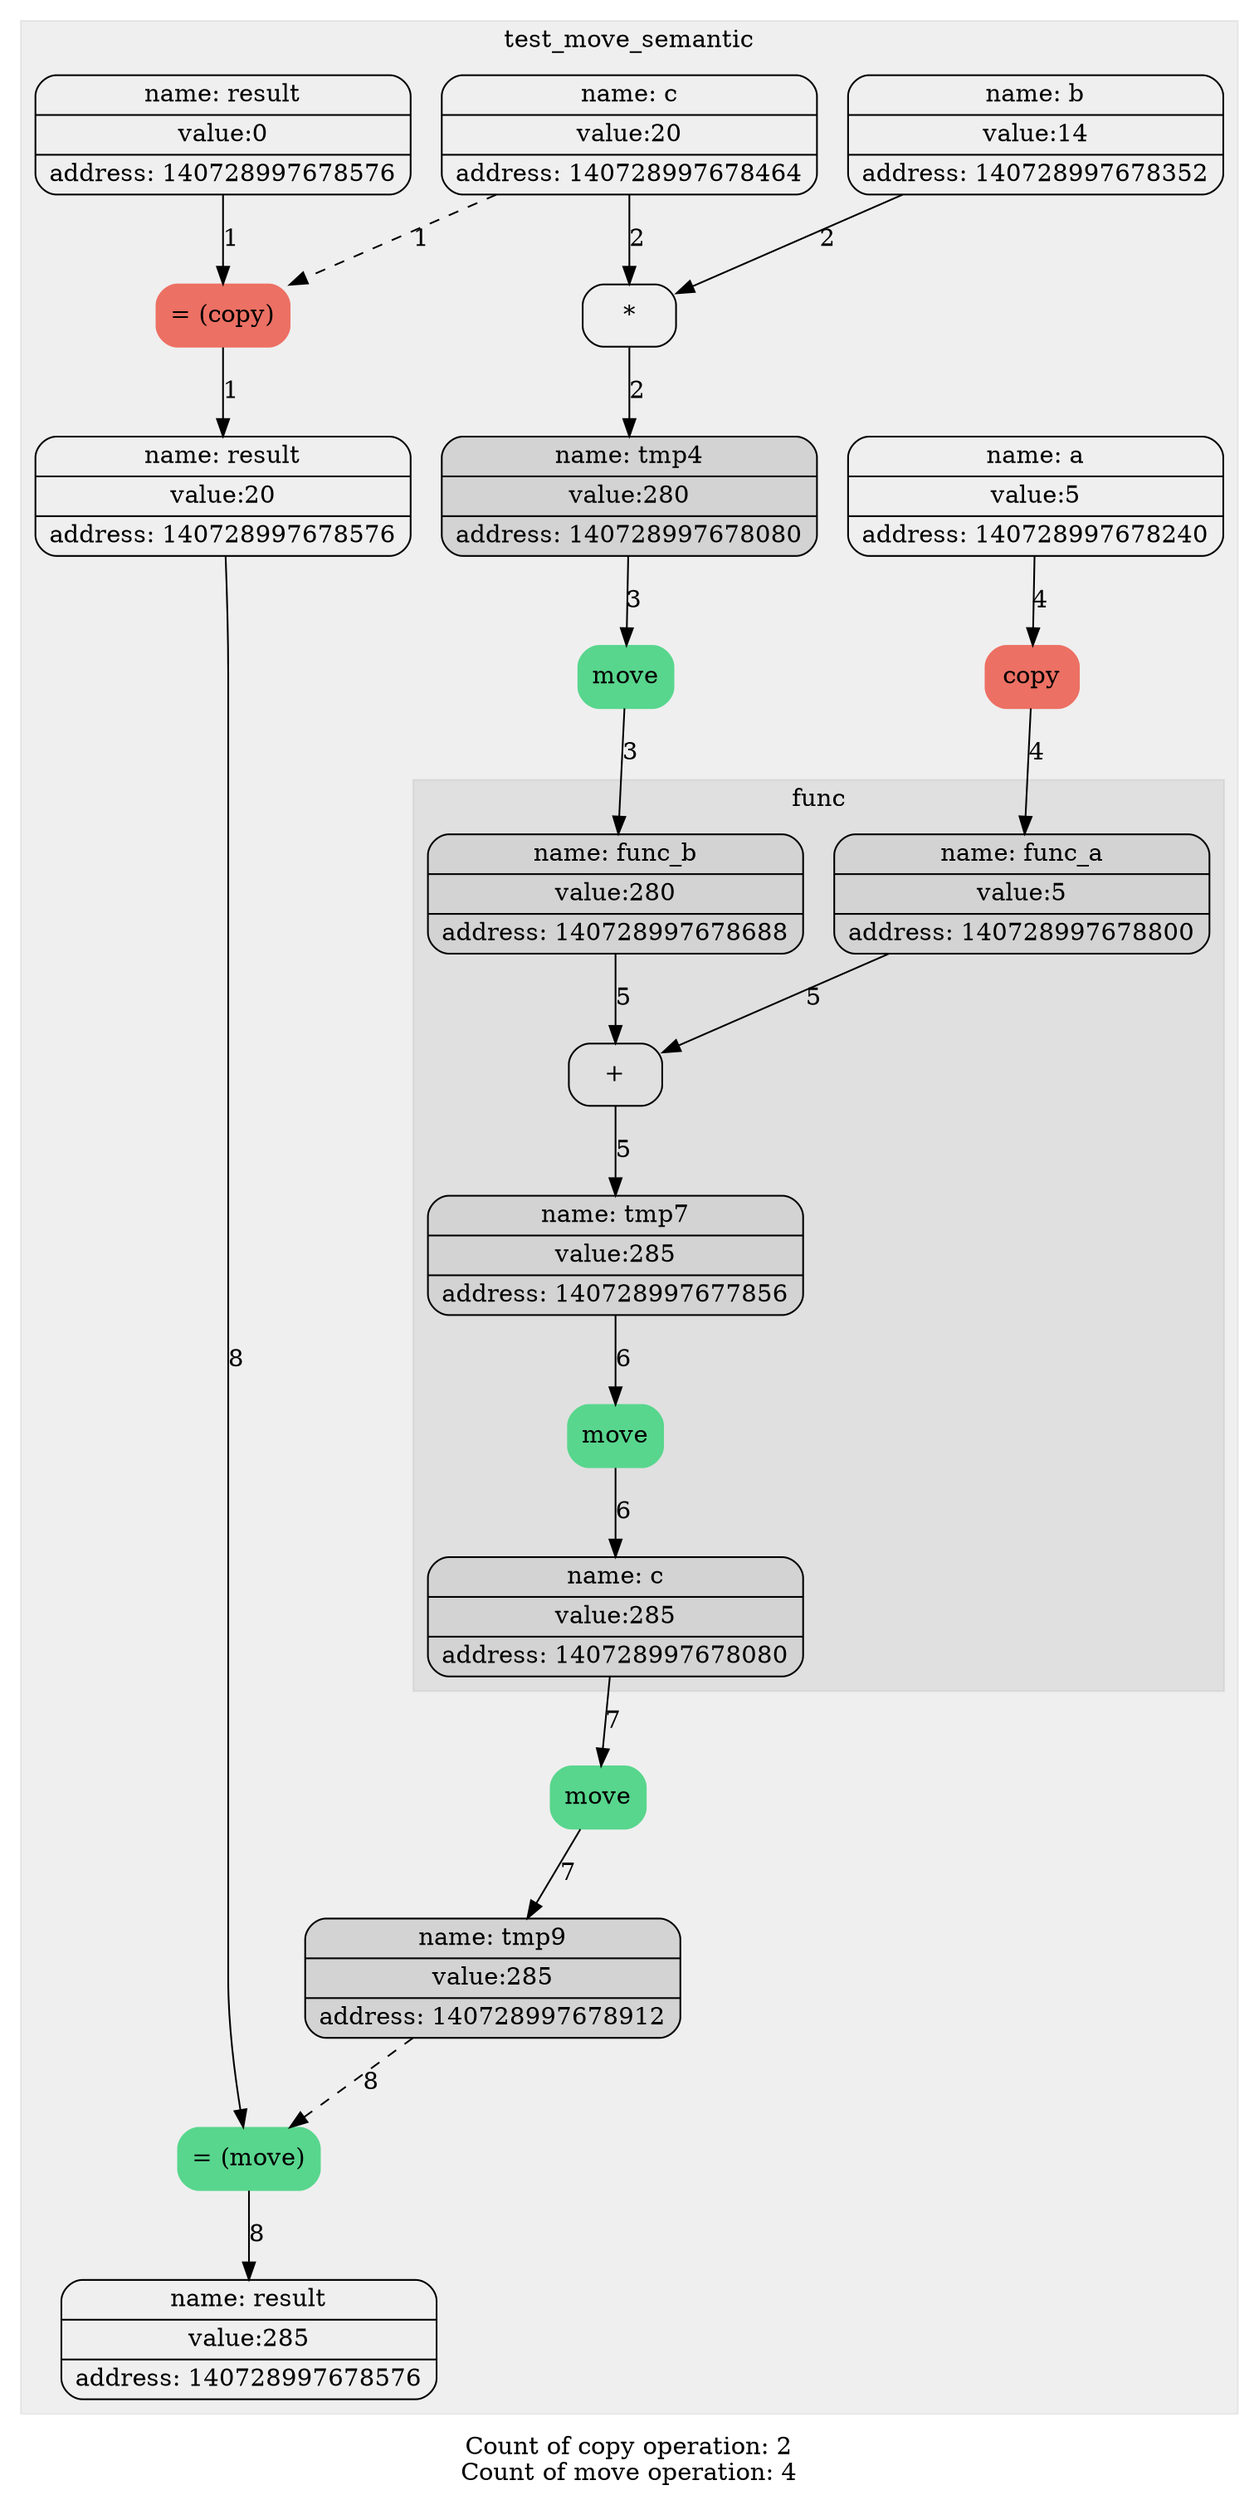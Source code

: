 digraph G{
trankdir=HR;
node[shape=Mrecord];

subgraph "cluster_0" {
label = test_move_semantic;
style= filled
color = "#00000010";
1[label="{ {name: tmp0} | {value:5} | {address: 140728997678240}} " color=""style=""];
1[label="{ {name: a} | {value:5} | {address: 140728997678240}} " color=""style=""];
2[label="{ {name: tmp1} | {value:14} | {address: 140728997678352}} " color=""style=""];
2[label="{ {name: b} | {value:14} | {address: 140728997678352}} " color=""style=""];
3[label="{ {name: tmp2} | {value:20} | {address: 140728997678464}} " color=""style=""];
3[label="{ {name: c} | {value:20} | {address: 140728997678464}} " color=""style=""];
4[label="{ {name: tmp3} | {value:0} | {address: 140728997678576}} " color=""style=""];
4[label="{ {name: result} | {value:0} | {address: 140728997678576}} " color=""style=""];
5[label="= (copy)" color = "#EC7063" style = "filled"];
edge[style = "" color = ""label = "1"]4->5;
edge[style = "dashed" color = ""label = "1"]3->5;
6[label="{ {name: result} | {value:20} | {address: 140728997678576}} " color=""style=""];
edge[style = "" color = ""label = "1"]5->6;
7[label="*" color = "" style = ""];
edge[style = "" color = ""label = "2"]2->7;
edge[style = "" color = ""label = "2"]3->7;
8[label="{ {name: tmp4} | {value:280} | {address: 140728997678080}} " color=""style="filled"];
edge[style = "" color = ""label = "2"]7->8;
9[label="move" color = "#58D68D" style = "filled"];
edge[style = "" color = ""label = "3"]8->9;
10[label="{ {name: tmp5} | {value:280} | {address: 140728997678688}} " color=""style="filled"];
edge[style = "" color = ""label = "3"]9->10;
11[label="copy" color = "#EC7063" style = "filled"];
edge[style = "" color = ""label = "4"]1->11;
12[label="{ {name: tmp6} | {value:5} | {address: 140728997678800}} " color=""style="filled"];
edge[style = "" color = ""label = "4"]11->12;
12[label="{ {name: func_a} | {value:5} | {address: 140728997678800}} " color=""style="filled"];
10[label="{ {name: func_b} | {value:280} | {address: 140728997678688}} " color=""style="filled"];
subgraph "cluster_1" {
label = func;
style= filled
color = "#00000010";
13[label="+" color = "" style = ""];
edge[style = "" color = ""label = "5"]12->13;
edge[style = "" color = ""label = "5"]10->13;
14[label="{ {name: tmp7} | {value:285} | {address: 140728997677856}} " color=""style="filled"];
edge[style = "" color = ""label = "5"]13->14;
15[label="move" color = "#58D68D" style = "filled"];
edge[style = "" color = ""label = "6"]14->15;
16[label="{ {name: tmp8} | {value:285} | {address: 140728997678080}} " color=""style="filled"];
edge[style = "" color = ""label = "6"]15->16;
16[label="{ {name: c} | {value:285} | {address: 140728997678080}} " color=""style="filled"];
}
17[label="move" color = "#58D68D" style = "filled"];
edge[style = "" color = ""label = "7"]16->17;
18[label="{ {name: tmp9} | {value:285} | {address: 140728997678912}} " color=""style="filled"];
edge[style = "" color = ""label = "7"]17->18;
19[label="= (move)" color = "#58D68D" style = "filled"];
edge[style = "" color = ""label = "8"]6->19;
edge[style = "dashed" color = ""label = "8"]18->19;
20[label="{ {name: result} | {value:285} | {address: 140728997678576}} " color=""style=""];
edge[style = "" color = ""label = "8"]19->20;
}
label="Count of copy operation: 2
Count of move operation: 4"}